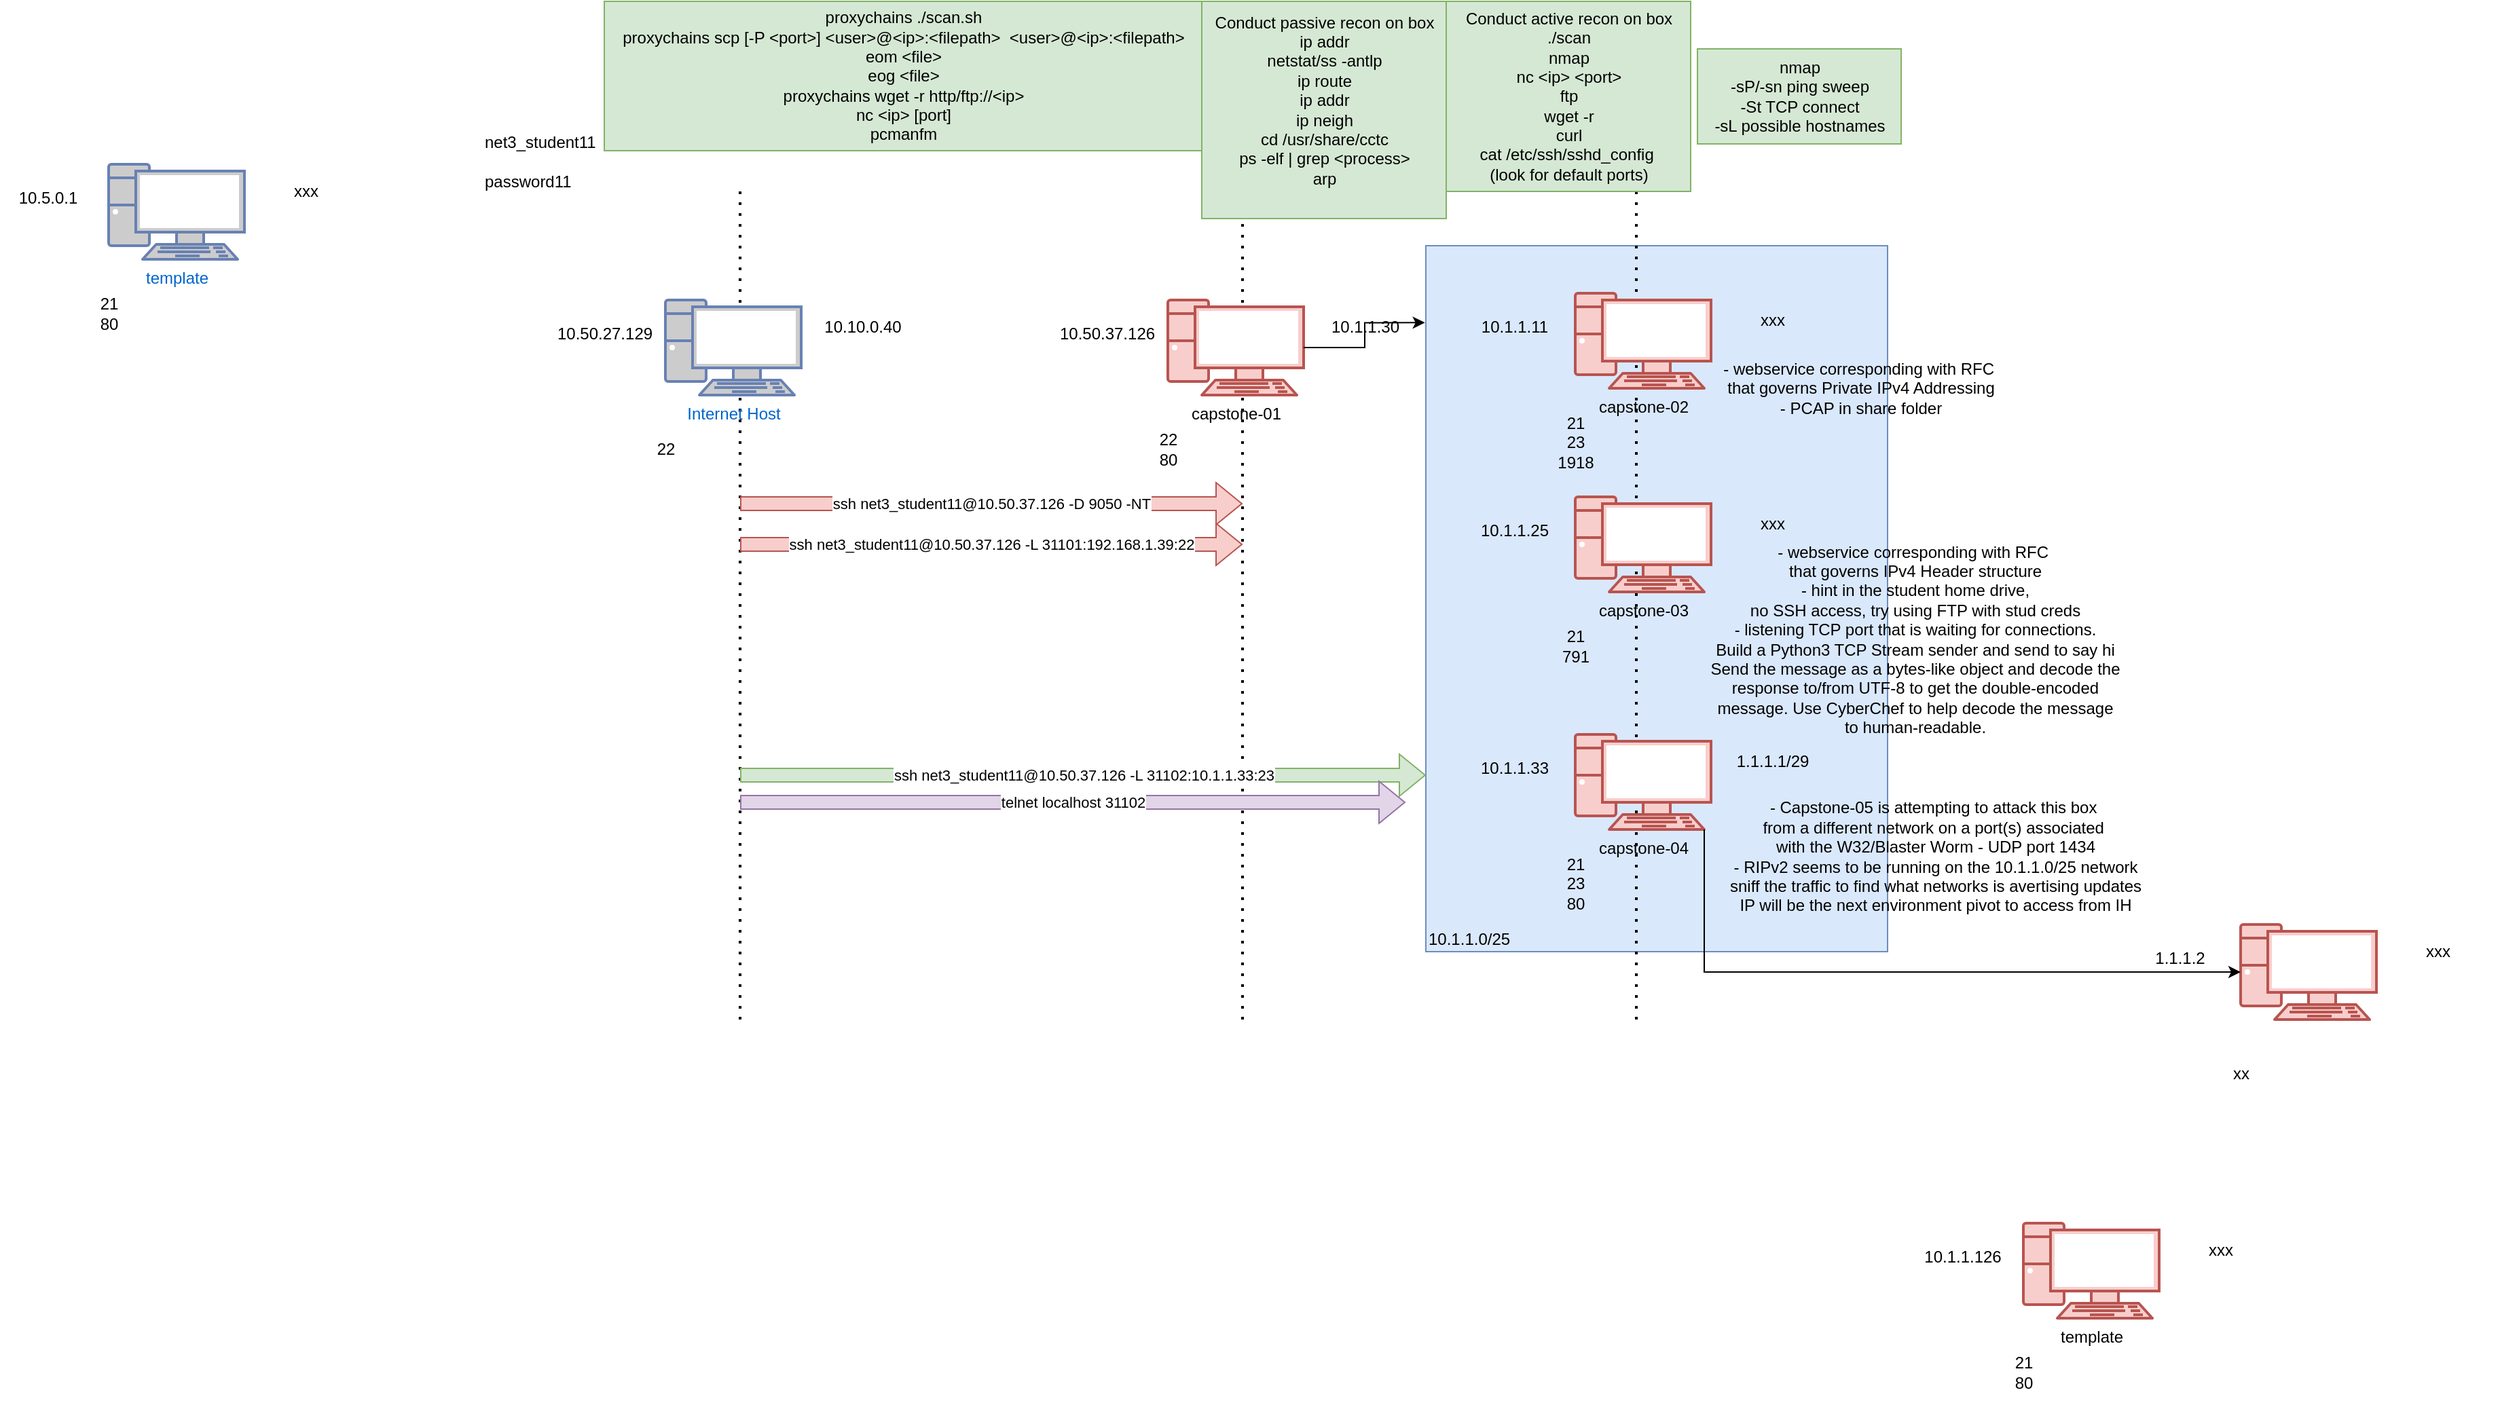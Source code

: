 <mxfile version="24.5.5" type="github">
  <diagram name="Page-1" id="YRNtaUdtWaeOzfIW47Cl">
    <mxGraphModel dx="2284" dy="1878" grid="1" gridSize="10" guides="1" tooltips="1" connect="1" arrows="1" fold="1" page="1" pageScale="1" pageWidth="850" pageHeight="1100" math="0" shadow="0">
      <root>
        <mxCell id="0" />
        <mxCell id="1" parent="0" />
        <mxCell id="WfWBA3N4DgZgR38kRwBX-62" value="&lt;span style=&quot;text-wrap: nowrap;&quot;&gt;10.1.1.0/25&lt;/span&gt;" style="whiteSpace=wrap;html=1;fillColor=#dae8fc;strokeColor=#6c8ebf;align=left;verticalAlign=bottom;" vertex="1" parent="1">
          <mxGeometry x="695" y="120" width="340" height="520" as="geometry" />
        </mxCell>
        <mxCell id="WfWBA3N4DgZgR38kRwBX-25" value="" style="endArrow=none;dashed=1;html=1;dashPattern=1 3;strokeWidth=2;rounded=0;" edge="1" parent="1">
          <mxGeometry width="50" height="50" relative="1" as="geometry">
            <mxPoint x="850" y="690" as="sourcePoint" />
            <mxPoint x="850" y="80" as="targetPoint" />
          </mxGeometry>
        </mxCell>
        <mxCell id="WfWBA3N4DgZgR38kRwBX-24" value="" style="endArrow=none;dashed=1;html=1;dashPattern=1 3;strokeWidth=2;rounded=0;" edge="1" parent="1">
          <mxGeometry width="50" height="50" relative="1" as="geometry">
            <mxPoint x="560" y="690" as="sourcePoint" />
            <mxPoint x="560" y="80" as="targetPoint" />
          </mxGeometry>
        </mxCell>
        <mxCell id="WfWBA3N4DgZgR38kRwBX-23" value="" style="endArrow=none;dashed=1;html=1;dashPattern=1 3;strokeWidth=2;rounded=0;" edge="1" parent="1">
          <mxGeometry width="50" height="50" relative="1" as="geometry">
            <mxPoint x="190" y="690" as="sourcePoint" />
            <mxPoint x="190" y="80" as="targetPoint" />
          </mxGeometry>
        </mxCell>
        <mxCell id="WfWBA3N4DgZgR38kRwBX-2" value="" style="group" vertex="1" connectable="0" parent="1">
          <mxGeometry x="-310" y="40" width="225" height="150" as="geometry" />
        </mxCell>
        <mxCell id="WfWBA3N4DgZgR38kRwBX-3" value="" style="group" vertex="1" connectable="0" parent="WfWBA3N4DgZgR38kRwBX-2">
          <mxGeometry y="20" width="225" height="130" as="geometry" />
        </mxCell>
        <mxCell id="WfWBA3N4DgZgR38kRwBX-4" value="template" style="fontColor=#0066CC;verticalAlign=top;verticalLabelPosition=bottom;labelPosition=center;align=center;html=1;outlineConnect=0;fillColor=#CCCCCC;strokeColor=#6881B3;gradientColor=none;gradientDirection=north;strokeWidth=2;shape=mxgraph.networks.pc;" vertex="1" parent="WfWBA3N4DgZgR38kRwBX-3">
          <mxGeometry x="35" width="100" height="70" as="geometry" />
        </mxCell>
        <mxCell id="WfWBA3N4DgZgR38kRwBX-5" value="21&lt;div&gt;80&lt;/div&gt;" style="text;html=1;align=center;verticalAlign=middle;resizable=0;points=[];autosize=1;strokeColor=none;fillColor=none;" vertex="1" parent="WfWBA3N4DgZgR38kRwBX-3">
          <mxGeometry x="15" y="90" width="40" height="40" as="geometry" />
        </mxCell>
        <mxCell id="WfWBA3N4DgZgR38kRwBX-6" value="xxx" style="text;html=1;align=center;verticalAlign=middle;resizable=0;points=[];autosize=1;strokeColor=none;fillColor=none;" vertex="1" parent="WfWBA3N4DgZgR38kRwBX-3">
          <mxGeometry x="160" y="5" width="40" height="30" as="geometry" />
        </mxCell>
        <mxCell id="WfWBA3N4DgZgR38kRwBX-7" value="10.5.0.1" style="text;html=1;align=center;verticalAlign=middle;resizable=0;points=[];autosize=1;strokeColor=none;fillColor=none;" vertex="1" parent="WfWBA3N4DgZgR38kRwBX-3">
          <mxGeometry x="-45" y="10" width="70" height="30" as="geometry" />
        </mxCell>
        <mxCell id="WfWBA3N4DgZgR38kRwBX-9" value="" style="group" vertex="1" connectable="0" parent="1">
          <mxGeometry x="100" y="140" width="225" height="150" as="geometry" />
        </mxCell>
        <mxCell id="WfWBA3N4DgZgR38kRwBX-10" value="" style="group" vertex="1" connectable="0" parent="WfWBA3N4DgZgR38kRwBX-9">
          <mxGeometry y="20" width="225" height="130" as="geometry" />
        </mxCell>
        <mxCell id="WfWBA3N4DgZgR38kRwBX-11" value="Internet Host" style="fontColor=#0066CC;verticalAlign=top;verticalLabelPosition=bottom;labelPosition=center;align=center;html=1;outlineConnect=0;fillColor=#CCCCCC;strokeColor=#6881B3;gradientColor=none;gradientDirection=north;strokeWidth=2;shape=mxgraph.networks.pc;" vertex="1" parent="WfWBA3N4DgZgR38kRwBX-10">
          <mxGeometry x="35" width="100" height="70" as="geometry" />
        </mxCell>
        <mxCell id="WfWBA3N4DgZgR38kRwBX-12" value="22" style="text;html=1;align=center;verticalAlign=middle;resizable=0;points=[];autosize=1;strokeColor=none;fillColor=none;" vertex="1" parent="WfWBA3N4DgZgR38kRwBX-10">
          <mxGeometry x="15" y="95" width="40" height="30" as="geometry" />
        </mxCell>
        <mxCell id="WfWBA3N4DgZgR38kRwBX-13" value="10.10.0.40" style="text;html=1;align=center;verticalAlign=middle;resizable=0;points=[];autosize=1;strokeColor=none;fillColor=none;" vertex="1" parent="WfWBA3N4DgZgR38kRwBX-10">
          <mxGeometry x="140" y="5" width="80" height="30" as="geometry" />
        </mxCell>
        <mxCell id="WfWBA3N4DgZgR38kRwBX-14" value="10.50.27.129&lt;span style=&quot;color: rgba(0, 0, 0, 0); font-family: monospace; font-size: 0px; text-align: start;&quot;&gt;%3CmxGraphModel%3E%3Croot%3E%3CmxCell%20id%3D%220%22%2F%3E%3CmxCell%20id%3D%221%22%20parent%3D%220%22%2F%3E%3CmxCell%20id%3D%222%22%20value%3D%22%22%20style%3D%22group%22%20vertex%3D%221%22%20connectable%3D%220%22%20parent%3D%221%22%3E%3CmxGeometry%20x%3D%22-310%22%20y%3D%2240%22%20width%3D%22225%22%20height%3D%22150%22%20as%3D%22geometry%22%2F%3E%3C%2FmxCell%3E%3CmxCell%20id%3D%223%22%20value%3D%22%22%20style%3D%22group%22%20vertex%3D%221%22%20connectable%3D%220%22%20parent%3D%222%22%3E%3CmxGeometry%20y%3D%2220%22%20width%3D%22225%22%20height%3D%22130%22%20as%3D%22geometry%22%2F%3E%3C%2FmxCell%3E%3CmxCell%20id%3D%224%22%20value%3D%22template%22%20style%3D%22fontColor%3D%230066CC%3BverticalAlign%3Dtop%3BverticalLabelPosition%3Dbottom%3BlabelPosition%3Dcenter%3Balign%3Dcenter%3Bhtml%3D1%3BoutlineConnect%3D0%3BfillColor%3D%23CCCCCC%3BstrokeColor%3D%236881B3%3BgradientColor%3Dnone%3BgradientDirection%3Dnorth%3BstrokeWidth%3D2%3Bshape%3Dmxgraph.networks.pc%3B%22%20vertex%3D%221%22%20parent%3D%223%22%3E%3CmxGeometry%20x%3D%2235%22%20width%3D%22100%22%20height%3D%2270%22%20as%3D%22geometry%22%2F%3E%3C%2FmxCell%3E%3CmxCell%20id%3D%225%22%20value%3D%2221%26lt%3Bdiv%26gt%3B80%26lt%3B%2Fdiv%26gt%3B%22%20style%3D%22text%3Bhtml%3D1%3Balign%3Dcenter%3BverticalAlign%3Dmiddle%3Bresizable%3D0%3Bpoints%3D%5B%5D%3Bautosize%3D1%3BstrokeColor%3Dnone%3BfillColor%3Dnone%3B%22%20vertex%3D%221%22%20parent%3D%223%22%3E%3CmxGeometry%20x%3D%2215%22%20y%3D%2290%22%20width%3D%2240%22%20height%3D%2240%22%20as%3D%22geometry%22%2F%3E%3C%2FmxCell%3E%3CmxCell%20id%3D%226%22%20value%3D%22xxx%22%20style%3D%22text%3Bhtml%3D1%3Balign%3Dcenter%3BverticalAlign%3Dmiddle%3Bresizable%3D0%3Bpoints%3D%5B%5D%3Bautosize%3D1%3BstrokeColor%3Dnone%3BfillColor%3Dnone%3B%22%20vertex%3D%221%22%20parent%3D%223%22%3E%3CmxGeometry%20x%3D%22160%22%20y%3D%225%22%20width%3D%2240%22%20height%3D%2230%22%20as%3D%22geometry%22%2F%3E%3C%2FmxCell%3E%3CmxCell%20id%3D%227%22%20value%3D%2210.5.0.1%22%20style%3D%22text%3Bhtml%3D1%3Balign%3Dcenter%3BverticalAlign%3Dmiddle%3Bresizable%3D0%3Bpoints%3D%5B%5D%3Bautosize%3D1%3BstrokeColor%3Dnone%3BfillColor%3Dnone%3B%22%20vertex%3D%221%22%20parent%3D%223%22%3E%3CmxGeometry%20x%3D%22-45%22%20y%3D%2210%22%20width%3D%2270%22%20height%3D%2230%22%20as%3D%22geometry%22%2F%3E%3C%2FmxCell%3E%3C%2Froot%3E%3C%2FmxGraphModel%3E&lt;/span&gt;&lt;span style=&quot;color: rgba(0, 0, 0, 0); font-family: monospace; font-size: 0px; text-align: start;&quot;&gt;%3CmxGraphModel%3E%3Croot%3E%3CmxCell%20id%3D%220%22%2F%3E%3CmxCell%20id%3D%221%22%20parent%3D%220%22%2F%3E%3CmxCell%20id%3D%222%22%20value%3D%22%22%20style%3D%22group%22%20vertex%3D%221%22%20connectable%3D%220%22%20parent%3D%221%22%3E%3CmxGeometry%20x%3D%22-310%22%20y%3D%2240%22%20width%3D%22225%22%20height%3D%22150%22%20as%3D%22geometry%22%2F%3E%3C%2FmxCell%3E%3CmxCell%20id%3D%223%22%20value%3D%22%22%20style%3D%22group%22%20vertex%3D%221%22%20connectable%3D%220%22%20parent%3D%222%22%3E%3CmxGeometry%20y%3D%2220%22%20width%3D%22225%22%20height%3D%22130%22%20as%3D%22geometry%22%2F%3E%3C%2FmxCell%3E%3CmxCell%20id%3D%224%22%20value%3D%22template%22%20style%3D%22fontColor%3D%230066CC%3BverticalAlign%3Dtop%3BverticalLabelPosition%3Dbottom%3BlabelPosition%3Dcenter%3Balign%3Dcenter%3Bhtml%3D1%3BoutlineConnect%3D0%3BfillColor%3D%23CCCCCC%3BstrokeColor%3D%236881B3%3BgradientColor%3Dnone%3BgradientDirection%3Dnorth%3BstrokeWidth%3D2%3Bshape%3Dmxgraph.networks.pc%3B%22%20vertex%3D%221%22%20parent%3D%223%22%3E%3CmxGeometry%20x%3D%2235%22%20width%3D%22100%22%20height%3D%2270%22%20as%3D%22geometry%22%2F%3E%3C%2FmxCell%3E%3CmxCell%20id%3D%225%22%20value%3D%2221%26lt%3Bdiv%26gt%3B80%26lt%3B%2Fdiv%26gt%3B%22%20style%3D%22text%3Bhtml%3D1%3Balign%3Dcenter%3BverticalAlign%3Dmiddle%3Bresizable%3D0%3Bpoints%3D%5B%5D%3Bautosize%3D1%3BstrokeColor%3Dnone%3BfillColor%3Dnone%3B%22%20vertex%3D%221%22%20parent%3D%223%22%3E%3CmxGeometry%20x%3D%2215%22%20y%3D%2290%22%20width%3D%2240%22%20height%3D%2240%22%20as%3D%22geometry%22%2F%3E%3C%2FmxCell%3E%3CmxCell%20id%3D%226%22%20value%3D%22xxx%22%20style%3D%22text%3Bhtml%3D1%3Balign%3Dcenter%3BverticalAlign%3Dmiddle%3Bresizable%3D0%3Bpoints%3D%5B%5D%3Bautosize%3D1%3BstrokeColor%3Dnone%3BfillColor%3Dnone%3B%22%20vertex%3D%221%22%20parent%3D%223%22%3E%3CmxGeometry%20x%3D%22160%22%20y%3D%225%22%20width%3D%2240%22%20height%3D%2230%22%20as%3D%22geometry%22%2F%3E%3C%2FmxCell%3E%3CmxCell%20id%3D%227%22%20value%3D%2210.5.0.1%22%20style%3D%22text%3Bhtml%3D1%3Balign%3Dcenter%3BverticalAlign%3Dmiddle%3Bresizable%3D0%3Bpoints%3D%5B%5D%3Bautosize%3D1%3BstrokeColor%3Dnone%3BfillColor%3Dnone%3B%22%20vertex%3D%221%22%20parent%3D%223%22%3E%3CmxGeometry%20x%3D%22-45%22%20y%3D%2210%22%20width%3D%2270%22%20height%3D%2230%22%20as%3D%22geometry%22%2F%3E%3C%2FmxCell%3E%3C%2Froot%3E%3C%2FmxGraphModel%3E&lt;/span&gt;" style="text;html=1;align=center;verticalAlign=middle;resizable=0;points=[];autosize=1;strokeColor=none;fillColor=none;" vertex="1" parent="WfWBA3N4DgZgR38kRwBX-10">
          <mxGeometry x="-55" y="10" width="90" height="30" as="geometry" />
        </mxCell>
        <mxCell id="WfWBA3N4DgZgR38kRwBX-17" value="" style="group" vertex="1" connectable="0" parent="1">
          <mxGeometry x="470" y="140" width="225" height="150" as="geometry" />
        </mxCell>
        <mxCell id="WfWBA3N4DgZgR38kRwBX-18" value="" style="group" vertex="1" connectable="0" parent="WfWBA3N4DgZgR38kRwBX-17">
          <mxGeometry y="20" width="225" height="130" as="geometry" />
        </mxCell>
        <mxCell id="WfWBA3N4DgZgR38kRwBX-19" value="capstone-01" style="verticalAlign=top;verticalLabelPosition=bottom;labelPosition=center;align=center;html=1;outlineConnect=0;fillColor=#f8cecc;strokeColor=#b85450;gradientDirection=north;strokeWidth=2;shape=mxgraph.networks.pc;" vertex="1" parent="WfWBA3N4DgZgR38kRwBX-18">
          <mxGeometry x="35" width="100" height="70" as="geometry" />
        </mxCell>
        <mxCell id="WfWBA3N4DgZgR38kRwBX-20" value="22&lt;div&gt;80&lt;/div&gt;" style="text;html=1;align=center;verticalAlign=middle;resizable=0;points=[];autosize=1;strokeColor=none;fillColor=none;" vertex="1" parent="WfWBA3N4DgZgR38kRwBX-18">
          <mxGeometry x="15" y="90" width="40" height="40" as="geometry" />
        </mxCell>
        <mxCell id="WfWBA3N4DgZgR38kRwBX-21" value="10.1.1.30" style="text;html=1;align=center;verticalAlign=middle;resizable=0;points=[];autosize=1;strokeColor=none;fillColor=none;" vertex="1" parent="WfWBA3N4DgZgR38kRwBX-18">
          <mxGeometry x="145" y="5" width="70" height="30" as="geometry" />
        </mxCell>
        <mxCell id="WfWBA3N4DgZgR38kRwBX-22" value="10.50.37.126" style="text;html=1;align=center;verticalAlign=middle;resizable=0;points=[];autosize=1;strokeColor=none;fillColor=none;" vertex="1" parent="WfWBA3N4DgZgR38kRwBX-18">
          <mxGeometry x="-55" y="10" width="90" height="30" as="geometry" />
        </mxCell>
        <mxCell id="WfWBA3N4DgZgR38kRwBX-26" value="" style="group" vertex="1" connectable="0" parent="1">
          <mxGeometry x="1100" y="820" width="225" height="150" as="geometry" />
        </mxCell>
        <mxCell id="WfWBA3N4DgZgR38kRwBX-27" value="" style="group" vertex="1" connectable="0" parent="WfWBA3N4DgZgR38kRwBX-26">
          <mxGeometry y="20" width="225" height="130" as="geometry" />
        </mxCell>
        <mxCell id="WfWBA3N4DgZgR38kRwBX-28" value="template" style="verticalAlign=top;verticalLabelPosition=bottom;labelPosition=center;align=center;html=1;outlineConnect=0;fillColor=#f8cecc;strokeColor=#b85450;gradientDirection=north;strokeWidth=2;shape=mxgraph.networks.pc;" vertex="1" parent="WfWBA3N4DgZgR38kRwBX-27">
          <mxGeometry x="35" width="100" height="70" as="geometry" />
        </mxCell>
        <mxCell id="WfWBA3N4DgZgR38kRwBX-29" value="21&lt;div&gt;80&lt;/div&gt;" style="text;html=1;align=center;verticalAlign=middle;resizable=0;points=[];autosize=1;strokeColor=none;fillColor=none;" vertex="1" parent="WfWBA3N4DgZgR38kRwBX-27">
          <mxGeometry x="15" y="90" width="40" height="40" as="geometry" />
        </mxCell>
        <mxCell id="WfWBA3N4DgZgR38kRwBX-30" value="xxx" style="text;html=1;align=center;verticalAlign=middle;resizable=0;points=[];autosize=1;strokeColor=none;fillColor=none;" vertex="1" parent="WfWBA3N4DgZgR38kRwBX-27">
          <mxGeometry x="160" y="5" width="40" height="30" as="geometry" />
        </mxCell>
        <mxCell id="WfWBA3N4DgZgR38kRwBX-31" value="10.1.1.126" style="text;html=1;align=center;verticalAlign=middle;resizable=0;points=[];autosize=1;strokeColor=none;fillColor=none;" vertex="1" parent="WfWBA3N4DgZgR38kRwBX-27">
          <mxGeometry x="-50" y="10" width="80" height="30" as="geometry" />
        </mxCell>
        <mxCell id="WfWBA3N4DgZgR38kRwBX-32" value="net3_student11&#xa;&#xa;password11" style="text;whiteSpace=wrap;" vertex="1" parent="1">
          <mxGeometry y="30" width="180" height="40" as="geometry" />
        </mxCell>
        <mxCell id="WfWBA3N4DgZgR38kRwBX-33" value="Conduct passive recon on box&lt;div&gt;ip addr&lt;/div&gt;&lt;div&gt;netstat/ss -antlp&lt;/div&gt;&lt;div&gt;ip route&lt;/div&gt;&lt;div&gt;ip addr&lt;/div&gt;&lt;div&gt;ip neigh&lt;/div&gt;&lt;div&gt;cd /usr/share/cctc&lt;/div&gt;&lt;div&gt;ps -elf | grep &amp;lt;process&amp;gt;&lt;/div&gt;&lt;div&gt;arp&lt;/div&gt;&lt;div&gt;&lt;br&gt;&lt;/div&gt;" style="text;html=1;align=center;verticalAlign=middle;resizable=0;points=[];autosize=1;strokeColor=#82b366;fillColor=#d5e8d4;" vertex="1" parent="1">
          <mxGeometry x="530" y="-60" width="180" height="160" as="geometry" />
        </mxCell>
        <mxCell id="WfWBA3N4DgZgR38kRwBX-34" value="&lt;div&gt;Conduct active recon on box&lt;/div&gt;&lt;div&gt;./scan&lt;/div&gt;&lt;div&gt;nmap&lt;/div&gt;&lt;div&gt;nc &amp;lt;ip&amp;gt; &amp;lt;port&amp;gt;&lt;/div&gt;&lt;div&gt;ftp&lt;/div&gt;&lt;div&gt;wget -r&lt;/div&gt;&lt;div&gt;curl&lt;/div&gt;&lt;div&gt;cat /etc/ssh/sshd_config&amp;nbsp;&lt;/div&gt;&lt;div&gt;(look for default ports)&lt;/div&gt;" style="text;html=1;align=center;verticalAlign=middle;resizable=0;points=[];autosize=1;strokeColor=#82b366;fillColor=#d5e8d4;" vertex="1" parent="1">
          <mxGeometry x="710" y="-60" width="180" height="140" as="geometry" />
        </mxCell>
        <mxCell id="WfWBA3N4DgZgR38kRwBX-35" value="proxychains ./scan.sh&lt;div&gt;proxychains scp [-P &amp;lt;port&amp;gt;] &amp;lt;user&amp;gt;@&amp;lt;ip&amp;gt;:&amp;lt;filepath&amp;gt;&amp;nbsp; &amp;lt;user&amp;gt;@&amp;lt;ip&amp;gt;:&amp;lt;filepath&amp;gt;&lt;/div&gt;&lt;div&gt;eom &amp;lt;file&amp;gt;&lt;/div&gt;&lt;div&gt;eog &amp;lt;file&amp;gt;&lt;/div&gt;&lt;div&gt;proxychains wget -r http/ftp://&amp;lt;ip&amp;gt;&lt;/div&gt;&lt;div&gt;nc &amp;lt;ip&amp;gt; [port]&lt;/div&gt;&lt;div&gt;pcmanfm&lt;/div&gt;" style="text;html=1;align=center;verticalAlign=middle;resizable=0;points=[];autosize=1;strokeColor=#82b366;fillColor=#d5e8d4;" vertex="1" parent="1">
          <mxGeometry x="90" y="-60" width="440" height="110" as="geometry" />
        </mxCell>
        <mxCell id="WfWBA3N4DgZgR38kRwBX-36" value="ssh net3_student11@10.50.37.126 -D 9050 -NT" style="shape=flexArrow;endArrow=classic;html=1;rounded=0;fillColor=#f8cecc;strokeColor=#b85450;" edge="1" parent="1">
          <mxGeometry width="50" height="50" relative="1" as="geometry">
            <mxPoint x="190" y="310" as="sourcePoint" />
            <mxPoint x="560" y="310" as="targetPoint" />
          </mxGeometry>
        </mxCell>
        <mxCell id="WfWBA3N4DgZgR38kRwBX-63" value="ssh net3_student11@10.50.37.126 -L 31101:192.168.1.39:22" style="shape=flexArrow;endArrow=classic;html=1;rounded=0;fillColor=#f8cecc;strokeColor=#b85450;" edge="1" parent="1">
          <mxGeometry width="50" height="50" relative="1" as="geometry">
            <mxPoint x="190" y="340" as="sourcePoint" />
            <mxPoint x="560" y="340" as="targetPoint" />
          </mxGeometry>
        </mxCell>
        <mxCell id="WfWBA3N4DgZgR38kRwBX-68" value="nmap&lt;div&gt;-sP/-sn ping sweep&lt;/div&gt;&lt;div&gt;-St TCP connect&lt;/div&gt;&lt;div&gt;-sL possible hostnames&lt;/div&gt;" style="text;html=1;align=center;verticalAlign=middle;resizable=0;points=[];autosize=1;strokeColor=#82b366;fillColor=#d5e8d4;" vertex="1" parent="1">
          <mxGeometry x="895" y="-25" width="150" height="70" as="geometry" />
        </mxCell>
        <mxCell id="WfWBA3N4DgZgR38kRwBX-69" style="edgeStyle=orthogonalEdgeStyle;rounded=0;orthogonalLoop=1;jettySize=auto;html=1;exitX=1;exitY=0.5;exitDx=0;exitDy=0;exitPerimeter=0;entryX=-0.002;entryY=0.109;entryDx=0;entryDy=0;entryPerimeter=0;" edge="1" parent="1" source="WfWBA3N4DgZgR38kRwBX-19" target="WfWBA3N4DgZgR38kRwBX-62">
          <mxGeometry relative="1" as="geometry" />
        </mxCell>
        <mxCell id="WfWBA3N4DgZgR38kRwBX-72" value="" style="group" vertex="1" connectable="0" parent="1">
          <mxGeometry x="725" y="155" width="405" height="140" as="geometry" />
        </mxCell>
        <mxCell id="WfWBA3N4DgZgR38kRwBX-64" value="- webservice corresponding with RFC&amp;nbsp;&lt;div&gt;that governs Private IPv4 Addressing&lt;div&gt;- PCAP in share folder&lt;/div&gt;&lt;/div&gt;" style="text;html=1;align=center;verticalAlign=middle;resizable=0;points=[];autosize=1;strokeColor=none;fillColor=none;" vertex="1" parent="WfWBA3N4DgZgR38kRwBX-72">
          <mxGeometry x="175" y="40" width="230" height="60" as="geometry" />
        </mxCell>
        <mxCell id="WfWBA3N4DgZgR38kRwBX-39" value="capstone-02" style="verticalAlign=top;verticalLabelPosition=bottom;labelPosition=center;align=center;html=1;outlineConnect=0;fillColor=#f8cecc;strokeColor=#b85450;gradientDirection=north;strokeWidth=2;shape=mxgraph.networks.pc;" vertex="1" parent="WfWBA3N4DgZgR38kRwBX-72">
          <mxGeometry x="80" width="100" height="70" as="geometry" />
        </mxCell>
        <mxCell id="WfWBA3N4DgZgR38kRwBX-40" value="21&lt;div&gt;23&lt;/div&gt;&lt;div&gt;1918&lt;/div&gt;" style="text;html=1;align=center;verticalAlign=middle;resizable=0;points=[];autosize=1;strokeColor=none;fillColor=none;" vertex="1" parent="WfWBA3N4DgZgR38kRwBX-72">
          <mxGeometry x="55" y="80" width="50" height="60" as="geometry" />
        </mxCell>
        <mxCell id="WfWBA3N4DgZgR38kRwBX-41" value="xxx" style="text;html=1;align=center;verticalAlign=middle;resizable=0;points=[];autosize=1;strokeColor=none;fillColor=none;" vertex="1" parent="WfWBA3N4DgZgR38kRwBX-72">
          <mxGeometry x="205" y="5" width="40" height="30" as="geometry" />
        </mxCell>
        <mxCell id="WfWBA3N4DgZgR38kRwBX-42" value="10.1.1.11" style="text;html=1;align=center;verticalAlign=middle;resizable=0;points=[];autosize=1;strokeColor=none;fillColor=none;" vertex="1" parent="WfWBA3N4DgZgR38kRwBX-72">
          <mxGeometry y="10" width="70" height="30" as="geometry" />
        </mxCell>
        <mxCell id="WfWBA3N4DgZgR38kRwBX-73" value="" style="group" vertex="1" connectable="0" parent="1">
          <mxGeometry x="770" y="285" width="450" height="205" as="geometry" />
        </mxCell>
        <mxCell id="WfWBA3N4DgZgR38kRwBX-43" value="" style="group" vertex="1" connectable="0" parent="WfWBA3N4DgZgR38kRwBX-73">
          <mxGeometry width="225" height="150" as="geometry" />
        </mxCell>
        <mxCell id="WfWBA3N4DgZgR38kRwBX-44" value="" style="group" vertex="1" connectable="0" parent="WfWBA3N4DgZgR38kRwBX-43">
          <mxGeometry y="20" width="225" height="130" as="geometry" />
        </mxCell>
        <mxCell id="WfWBA3N4DgZgR38kRwBX-45" value="capstone-03" style="verticalAlign=top;verticalLabelPosition=bottom;labelPosition=center;align=center;html=1;outlineConnect=0;fillColor=#f8cecc;strokeColor=#b85450;gradientDirection=north;strokeWidth=2;shape=mxgraph.networks.pc;" vertex="1" parent="WfWBA3N4DgZgR38kRwBX-44">
          <mxGeometry x="35" width="100" height="70" as="geometry" />
        </mxCell>
        <mxCell id="WfWBA3N4DgZgR38kRwBX-46" value="21&lt;div&gt;791&lt;/div&gt;" style="text;html=1;align=center;verticalAlign=middle;resizable=0;points=[];autosize=1;strokeColor=none;fillColor=none;" vertex="1" parent="WfWBA3N4DgZgR38kRwBX-44">
          <mxGeometry x="15" y="90" width="40" height="40" as="geometry" />
        </mxCell>
        <mxCell id="WfWBA3N4DgZgR38kRwBX-47" value="xxx" style="text;html=1;align=center;verticalAlign=middle;resizable=0;points=[];autosize=1;strokeColor=none;fillColor=none;" vertex="1" parent="WfWBA3N4DgZgR38kRwBX-44">
          <mxGeometry x="160" y="5" width="40" height="30" as="geometry" />
        </mxCell>
        <mxCell id="WfWBA3N4DgZgR38kRwBX-48" value="10.1.1.25" style="text;html=1;align=center;verticalAlign=middle;resizable=0;points=[];autosize=1;strokeColor=none;fillColor=none;" vertex="1" parent="WfWBA3N4DgZgR38kRwBX-44">
          <mxGeometry x="-45" y="10" width="70" height="30" as="geometry" />
        </mxCell>
        <mxCell id="WfWBA3N4DgZgR38kRwBX-65" value="- webservice corresponding with RFC&amp;nbsp;&lt;div&gt;that governs IPv4 Header structure&lt;div&gt;- hint in the student home drive,&lt;/div&gt;&lt;/div&gt;&lt;div&gt;no SSH access, try using FTP with stud creds&lt;/div&gt;&lt;div&gt;- listening TCP port that is waiting for connections.&lt;/div&gt;&lt;div&gt;Build a Python3 TCP Stream sender and send to say hi&lt;/div&gt;&lt;div&gt;Send the message as a bytes-like object and decode the&lt;/div&gt;&lt;div&gt;response to/from UTF-8 to get the double-encoded&lt;/div&gt;&lt;div&gt;message. Use CyberChef to help decode the message&lt;/div&gt;&lt;div&gt;to human-readable.&lt;/div&gt;" style="text;html=1;align=center;verticalAlign=middle;resizable=0;points=[];autosize=1;strokeColor=none;fillColor=none;" vertex="1" parent="WfWBA3N4DgZgR38kRwBX-73">
          <mxGeometry x="120" y="45" width="330" height="160" as="geometry" />
        </mxCell>
        <mxCell id="WfWBA3N4DgZgR38kRwBX-74" value="" style="group" vertex="1" connectable="0" parent="1">
          <mxGeometry x="770" y="460" width="465" height="160" as="geometry" />
        </mxCell>
        <mxCell id="WfWBA3N4DgZgR38kRwBX-55" value="" style="group" vertex="1" connectable="0" parent="WfWBA3N4DgZgR38kRwBX-74">
          <mxGeometry width="225" height="160" as="geometry" />
        </mxCell>
        <mxCell id="WfWBA3N4DgZgR38kRwBX-56" value="" style="group" vertex="1" connectable="0" parent="WfWBA3N4DgZgR38kRwBX-55">
          <mxGeometry y="20" width="225" height="140" as="geometry" />
        </mxCell>
        <mxCell id="WfWBA3N4DgZgR38kRwBX-57" value="capstone-04" style="verticalAlign=top;verticalLabelPosition=bottom;labelPosition=center;align=center;html=1;outlineConnect=0;fillColor=#f8cecc;strokeColor=#b85450;gradientDirection=north;strokeWidth=2;shape=mxgraph.networks.pc;" vertex="1" parent="WfWBA3N4DgZgR38kRwBX-56">
          <mxGeometry x="35" width="100" height="70" as="geometry" />
        </mxCell>
        <mxCell id="WfWBA3N4DgZgR38kRwBX-58" value="21&lt;div&gt;23&lt;/div&gt;&lt;div&gt;80&lt;/div&gt;" style="text;html=1;align=center;verticalAlign=middle;resizable=0;points=[];autosize=1;strokeColor=none;fillColor=none;" vertex="1" parent="WfWBA3N4DgZgR38kRwBX-56">
          <mxGeometry x="15" y="80" width="40" height="60" as="geometry" />
        </mxCell>
        <mxCell id="WfWBA3N4DgZgR38kRwBX-59" value="1.1.1.1/29" style="text;html=1;align=center;verticalAlign=middle;resizable=0;points=[];autosize=1;strokeColor=none;fillColor=none;" vertex="1" parent="WfWBA3N4DgZgR38kRwBX-56">
          <mxGeometry x="140" y="5" width="80" height="30" as="geometry" />
        </mxCell>
        <mxCell id="WfWBA3N4DgZgR38kRwBX-60" value="10.1.1.33" style="text;html=1;align=center;verticalAlign=middle;resizable=0;points=[];autosize=1;strokeColor=none;fillColor=none;" vertex="1" parent="WfWBA3N4DgZgR38kRwBX-56">
          <mxGeometry x="-45" y="10" width="70" height="30" as="geometry" />
        </mxCell>
        <mxCell id="WfWBA3N4DgZgR38kRwBX-67" value="- Capstone-05 is attempting to attack this box&amp;nbsp;&lt;div&gt;from a different network on a port(s) associated&amp;nbsp;&lt;/div&gt;&lt;div&gt;with&amp;nbsp;&lt;span style=&quot;background-color: initial;&quot;&gt;the W32/Blaster Worm -&amp;nbsp;&lt;/span&gt;&lt;span style=&quot;background-color: initial;&quot;&gt;UDP port 1434&lt;/span&gt;&lt;/div&gt;&lt;div&gt;&lt;span style=&quot;background-color: initial;&quot;&gt;- RIPv2 seems to be running on the 10.1.1.0/25 network&lt;/span&gt;&lt;/div&gt;&lt;div&gt;&lt;span style=&quot;background-color: initial;&quot;&gt;sniff the traffic to find what networks is avertising updates&lt;/span&gt;&lt;/div&gt;&lt;div&gt;&lt;span style=&quot;background-color: initial;&quot;&gt;IP will be the next environment pivot to access from IH&lt;/span&gt;&lt;/div&gt;" style="text;html=1;align=center;verticalAlign=middle;resizable=0;points=[];autosize=1;strokeColor=none;fillColor=none;" vertex="1" parent="WfWBA3N4DgZgR38kRwBX-74">
          <mxGeometry x="135" y="60" width="330" height="100" as="geometry" />
        </mxCell>
        <mxCell id="WfWBA3N4DgZgR38kRwBX-75" value="ssh net3_student11@10.50.37.126 -L 31102:10.1.1.33:23" style="shape=flexArrow;endArrow=classic;html=1;rounded=0;fillColor=#d5e8d4;strokeColor=#82b366;entryX=0;entryY=0.75;entryDx=0;entryDy=0;" edge="1" parent="1" target="WfWBA3N4DgZgR38kRwBX-62">
          <mxGeometry width="50" height="50" relative="1" as="geometry">
            <mxPoint x="190" y="510" as="sourcePoint" />
            <mxPoint x="560" y="510" as="targetPoint" />
          </mxGeometry>
        </mxCell>
        <mxCell id="WfWBA3N4DgZgR38kRwBX-76" value="telnet localhost 31102" style="shape=flexArrow;endArrow=classic;html=1;rounded=0;fillColor=#e1d5e7;strokeColor=#9673a6;" edge="1" parent="1">
          <mxGeometry width="50" height="50" relative="1" as="geometry">
            <mxPoint x="190" y="530" as="sourcePoint" />
            <mxPoint x="680" y="530" as="targetPoint" />
          </mxGeometry>
        </mxCell>
        <mxCell id="WfWBA3N4DgZgR38kRwBX-77" value="" style="group" vertex="1" connectable="0" parent="1">
          <mxGeometry x="1260" y="600" width="225" height="150" as="geometry" />
        </mxCell>
        <mxCell id="WfWBA3N4DgZgR38kRwBX-78" value="" style="group" vertex="1" connectable="0" parent="WfWBA3N4DgZgR38kRwBX-77">
          <mxGeometry y="20" width="225" height="130" as="geometry" />
        </mxCell>
        <mxCell id="WfWBA3N4DgZgR38kRwBX-79" value="" style="verticalAlign=top;verticalLabelPosition=bottom;labelPosition=center;align=center;html=1;outlineConnect=0;fillColor=#f8cecc;strokeColor=#b85450;gradientDirection=north;strokeWidth=2;shape=mxgraph.networks.pc;" vertex="1" parent="WfWBA3N4DgZgR38kRwBX-78">
          <mxGeometry x="35" width="100" height="70" as="geometry" />
        </mxCell>
        <mxCell id="WfWBA3N4DgZgR38kRwBX-80" value="xx" style="text;html=1;align=center;verticalAlign=middle;resizable=0;points=[];autosize=1;strokeColor=none;fillColor=none;" vertex="1" parent="WfWBA3N4DgZgR38kRwBX-78">
          <mxGeometry x="15" y="95" width="40" height="30" as="geometry" />
        </mxCell>
        <mxCell id="WfWBA3N4DgZgR38kRwBX-81" value="xxx" style="text;html=1;align=center;verticalAlign=middle;resizable=0;points=[];autosize=1;strokeColor=none;fillColor=none;" vertex="1" parent="WfWBA3N4DgZgR38kRwBX-78">
          <mxGeometry x="160" y="5" width="40" height="30" as="geometry" />
        </mxCell>
        <mxCell id="WfWBA3N4DgZgR38kRwBX-82" value="1.1.1.2" style="text;html=1;align=center;verticalAlign=middle;resizable=0;points=[];autosize=1;strokeColor=none;fillColor=none;" vertex="1" parent="WfWBA3N4DgZgR38kRwBX-78">
          <mxGeometry x="-40" y="10" width="60" height="30" as="geometry" />
        </mxCell>
        <mxCell id="WfWBA3N4DgZgR38kRwBX-83" style="edgeStyle=orthogonalEdgeStyle;rounded=0;orthogonalLoop=1;jettySize=auto;html=1;exitX=0.95;exitY=1;exitDx=0;exitDy=0;exitPerimeter=0;entryX=0;entryY=0.5;entryDx=0;entryDy=0;entryPerimeter=0;" edge="1" parent="1" source="WfWBA3N4DgZgR38kRwBX-57" target="WfWBA3N4DgZgR38kRwBX-79">
          <mxGeometry relative="1" as="geometry" />
        </mxCell>
      </root>
    </mxGraphModel>
  </diagram>
</mxfile>
